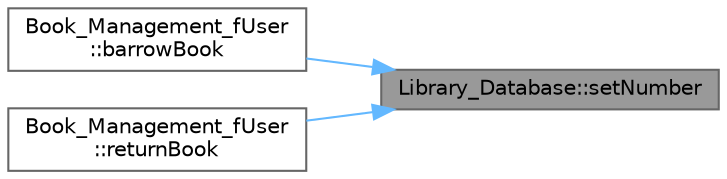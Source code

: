 digraph "Library_Database::setNumber"
{
 // INTERACTIVE_SVG=YES
 // LATEX_PDF_SIZE
  bgcolor="transparent";
  edge [fontname=Helvetica,fontsize=10,labelfontname=Helvetica,labelfontsize=10];
  node [fontname=Helvetica,fontsize=10,shape=box,height=0.2,width=0.4];
  rankdir="RL";
  Node1 [id="Node000001",label="Library_Database::setNumber",height=0.2,width=0.4,color="gray40", fillcolor="grey60", style="filled", fontcolor="black",tooltip="Sets the number of available copies."];
  Node1 -> Node2 [id="edge1_Node000001_Node000002",dir="back",color="steelblue1",style="solid",tooltip=" "];
  Node2 [id="Node000002",label="Book_Management_fUser\l::barrowBook",height=0.2,width=0.4,color="grey40", fillcolor="white", style="filled",URL="$class_book___management__f_user.html#a626a0b93e5d40ebf092b4965f81ce43b",tooltip="Borrows a book from the library."];
  Node1 -> Node3 [id="edge2_Node000001_Node000003",dir="back",color="steelblue1",style="solid",tooltip=" "];
  Node3 [id="Node000003",label="Book_Management_fUser\l::returnBook",height=0.2,width=0.4,color="grey40", fillcolor="white", style="filled",URL="$class_book___management__f_user.html#ae4fc75f93bbf4ed6f7e4b12d9a16664b",tooltip="Returns a borrowed book to the library."];
}
